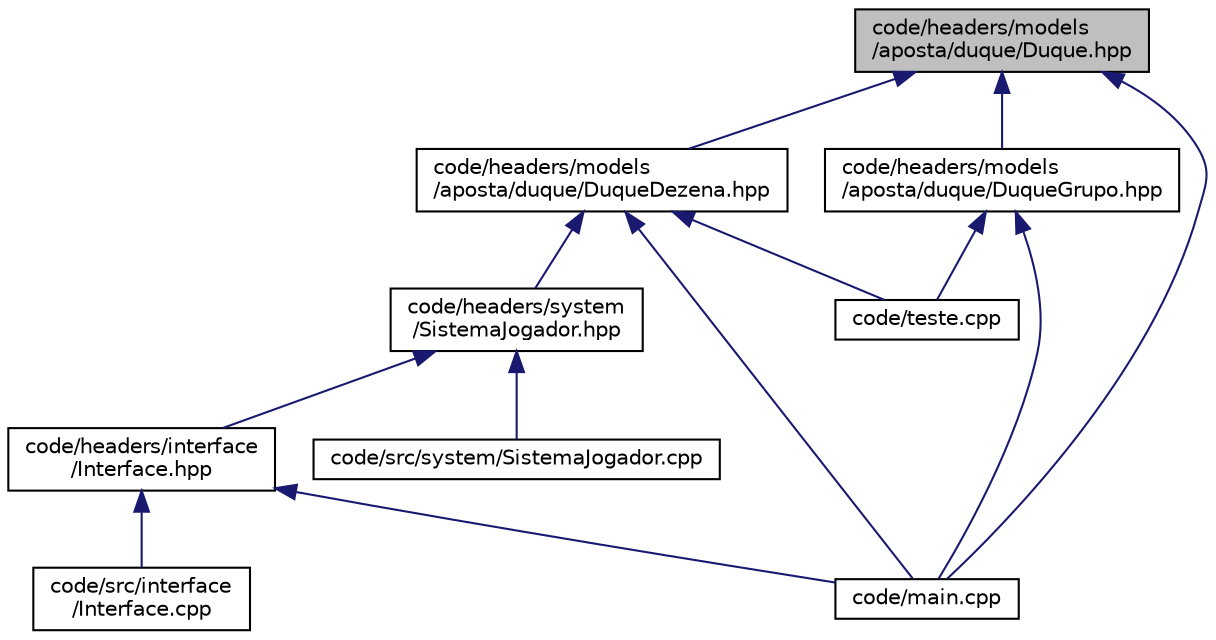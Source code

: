 digraph "code/headers/models/aposta/duque/Duque.hpp"
{
 // LATEX_PDF_SIZE
  edge [fontname="Helvetica",fontsize="10",labelfontname="Helvetica",labelfontsize="10"];
  node [fontname="Helvetica",fontsize="10",shape=record];
  Node1 [label="code/headers/models\l/aposta/duque/Duque.hpp",height=0.2,width=0.4,color="black", fillcolor="grey75", style="filled", fontcolor="black",tooltip="Definição da classe Duque, derivada da classe Aposta."];
  Node1 -> Node2 [dir="back",color="midnightblue",fontsize="10",style="solid",fontname="Helvetica"];
  Node2 [label="code/headers/models\l/aposta/duque/DuqueDezena.hpp",height=0.2,width=0.4,color="black", fillcolor="white", style="filled",URL="$code_2headers_2models_2aposta_2duque_2DuqueDezena_8hpp.html",tooltip="Definição da classe DuqueDezena, derivada da classe Duque."];
  Node2 -> Node3 [dir="back",color="midnightblue",fontsize="10",style="solid",fontname="Helvetica"];
  Node3 [label="code/headers/system\l/SistemaJogador.hpp",height=0.2,width=0.4,color="black", fillcolor="white", style="filled",URL="$SistemaJogador_8hpp.html",tooltip=" "];
  Node3 -> Node4 [dir="back",color="midnightblue",fontsize="10",style="solid",fontname="Helvetica"];
  Node4 [label="code/headers/interface\l/Interface.hpp",height=0.2,width=0.4,color="black", fillcolor="white", style="filled",URL="$Interface_8hpp.html",tooltip=" "];
  Node4 -> Node5 [dir="back",color="midnightblue",fontsize="10",style="solid",fontname="Helvetica"];
  Node5 [label="code/main.cpp",height=0.2,width=0.4,color="black", fillcolor="white", style="filled",URL="$code_2main_8cpp.html",tooltip=" "];
  Node4 -> Node6 [dir="back",color="midnightblue",fontsize="10",style="solid",fontname="Helvetica"];
  Node6 [label="code/src/interface\l/Interface.cpp",height=0.2,width=0.4,color="black", fillcolor="white", style="filled",URL="$Interface_8cpp.html",tooltip=" "];
  Node3 -> Node7 [dir="back",color="midnightblue",fontsize="10",style="solid",fontname="Helvetica"];
  Node7 [label="code/src/system/SistemaJogador.cpp",height=0.2,width=0.4,color="black", fillcolor="white", style="filled",URL="$SistemaJogador_8cpp.html",tooltip=" "];
  Node2 -> Node5 [dir="back",color="midnightblue",fontsize="10",style="solid",fontname="Helvetica"];
  Node2 -> Node8 [dir="back",color="midnightblue",fontsize="10",style="solid",fontname="Helvetica"];
  Node8 [label="code/teste.cpp",height=0.2,width=0.4,color="black", fillcolor="white", style="filled",URL="$teste_8cpp.html",tooltip=" "];
  Node1 -> Node9 [dir="back",color="midnightblue",fontsize="10",style="solid",fontname="Helvetica"];
  Node9 [label="code/headers/models\l/aposta/duque/DuqueGrupo.hpp",height=0.2,width=0.4,color="black", fillcolor="white", style="filled",URL="$code_2headers_2models_2aposta_2duque_2DuqueGrupo_8hpp.html",tooltip="Definição da classe DuqueGrupo, derivada da classe Duque."];
  Node9 -> Node5 [dir="back",color="midnightblue",fontsize="10",style="solid",fontname="Helvetica"];
  Node9 -> Node8 [dir="back",color="midnightblue",fontsize="10",style="solid",fontname="Helvetica"];
  Node1 -> Node5 [dir="back",color="midnightblue",fontsize="10",style="solid",fontname="Helvetica"];
}

